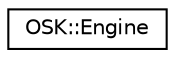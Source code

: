 digraph "Representación gráfica de la clase"
{
 // LATEX_PDF_SIZE
  edge [fontname="Helvetica",fontsize="10",labelfontname="Helvetica",labelfontsize="10"];
  node [fontname="Helvetica",fontsize="10",shape=record];
  rankdir="LR";
  Node0 [label="OSK::Engine",height=0.2,width=0.4,color="black", fillcolor="white", style="filled",URL="$class_o_s_k_1_1_engine.html",tooltip="Clase principal de OSKengine."];
}
